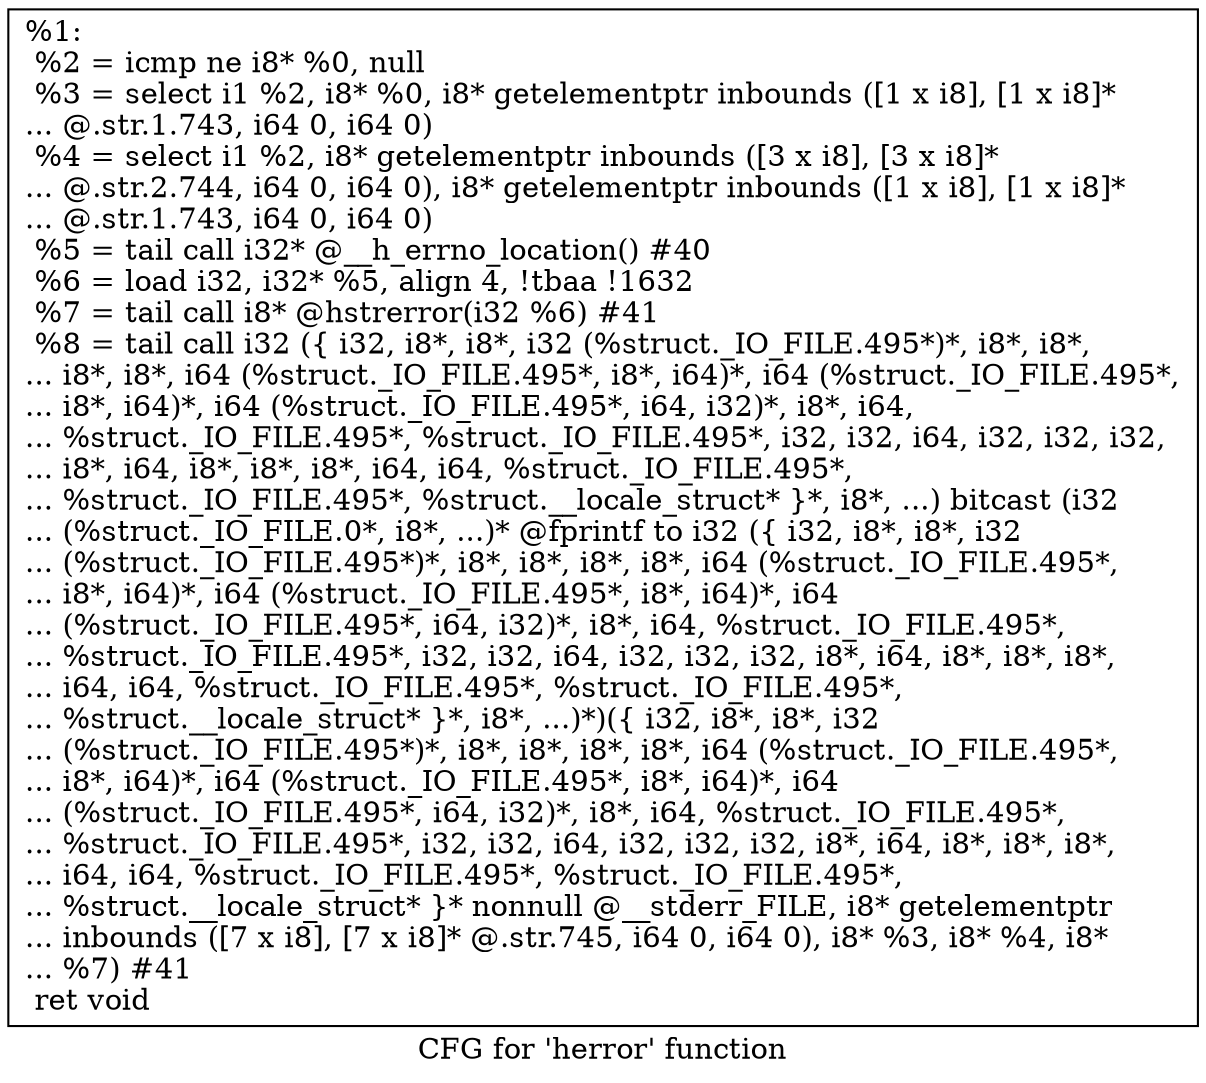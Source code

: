digraph "CFG for 'herror' function" {
	label="CFG for 'herror' function";

	Node0x1ed41f0 [shape=record,label="{%1:\l  %2 = icmp ne i8* %0, null\l  %3 = select i1 %2, i8* %0, i8* getelementptr inbounds ([1 x i8], [1 x i8]*\l... @.str.1.743, i64 0, i64 0)\l  %4 = select i1 %2, i8* getelementptr inbounds ([3 x i8], [3 x i8]*\l... @.str.2.744, i64 0, i64 0), i8* getelementptr inbounds ([1 x i8], [1 x i8]*\l... @.str.1.743, i64 0, i64 0)\l  %5 = tail call i32* @__h_errno_location() #40\l  %6 = load i32, i32* %5, align 4, !tbaa !1632\l  %7 = tail call i8* @hstrerror(i32 %6) #41\l  %8 = tail call i32 (\{ i32, i8*, i8*, i32 (%struct._IO_FILE.495*)*, i8*, i8*,\l... i8*, i8*, i64 (%struct._IO_FILE.495*, i8*, i64)*, i64 (%struct._IO_FILE.495*,\l... i8*, i64)*, i64 (%struct._IO_FILE.495*, i64, i32)*, i8*, i64,\l... %struct._IO_FILE.495*, %struct._IO_FILE.495*, i32, i32, i64, i32, i32, i32,\l... i8*, i64, i8*, i8*, i8*, i64, i64, %struct._IO_FILE.495*,\l... %struct._IO_FILE.495*, %struct.__locale_struct* \}*, i8*, ...) bitcast (i32\l... (%struct._IO_FILE.0*, i8*, ...)* @fprintf to i32 (\{ i32, i8*, i8*, i32\l... (%struct._IO_FILE.495*)*, i8*, i8*, i8*, i8*, i64 (%struct._IO_FILE.495*,\l... i8*, i64)*, i64 (%struct._IO_FILE.495*, i8*, i64)*, i64\l... (%struct._IO_FILE.495*, i64, i32)*, i8*, i64, %struct._IO_FILE.495*,\l... %struct._IO_FILE.495*, i32, i32, i64, i32, i32, i32, i8*, i64, i8*, i8*, i8*,\l... i64, i64, %struct._IO_FILE.495*, %struct._IO_FILE.495*,\l... %struct.__locale_struct* \}*, i8*, ...)*)(\{ i32, i8*, i8*, i32\l... (%struct._IO_FILE.495*)*, i8*, i8*, i8*, i8*, i64 (%struct._IO_FILE.495*,\l... i8*, i64)*, i64 (%struct._IO_FILE.495*, i8*, i64)*, i64\l... (%struct._IO_FILE.495*, i64, i32)*, i8*, i64, %struct._IO_FILE.495*,\l... %struct._IO_FILE.495*, i32, i32, i64, i32, i32, i32, i8*, i64, i8*, i8*, i8*,\l... i64, i64, %struct._IO_FILE.495*, %struct._IO_FILE.495*,\l... %struct.__locale_struct* \}* nonnull @__stderr_FILE, i8* getelementptr\l... inbounds ([7 x i8], [7 x i8]* @.str.745, i64 0, i64 0), i8* %3, i8* %4, i8*\l... %7) #41\l  ret void\l}"];
}

